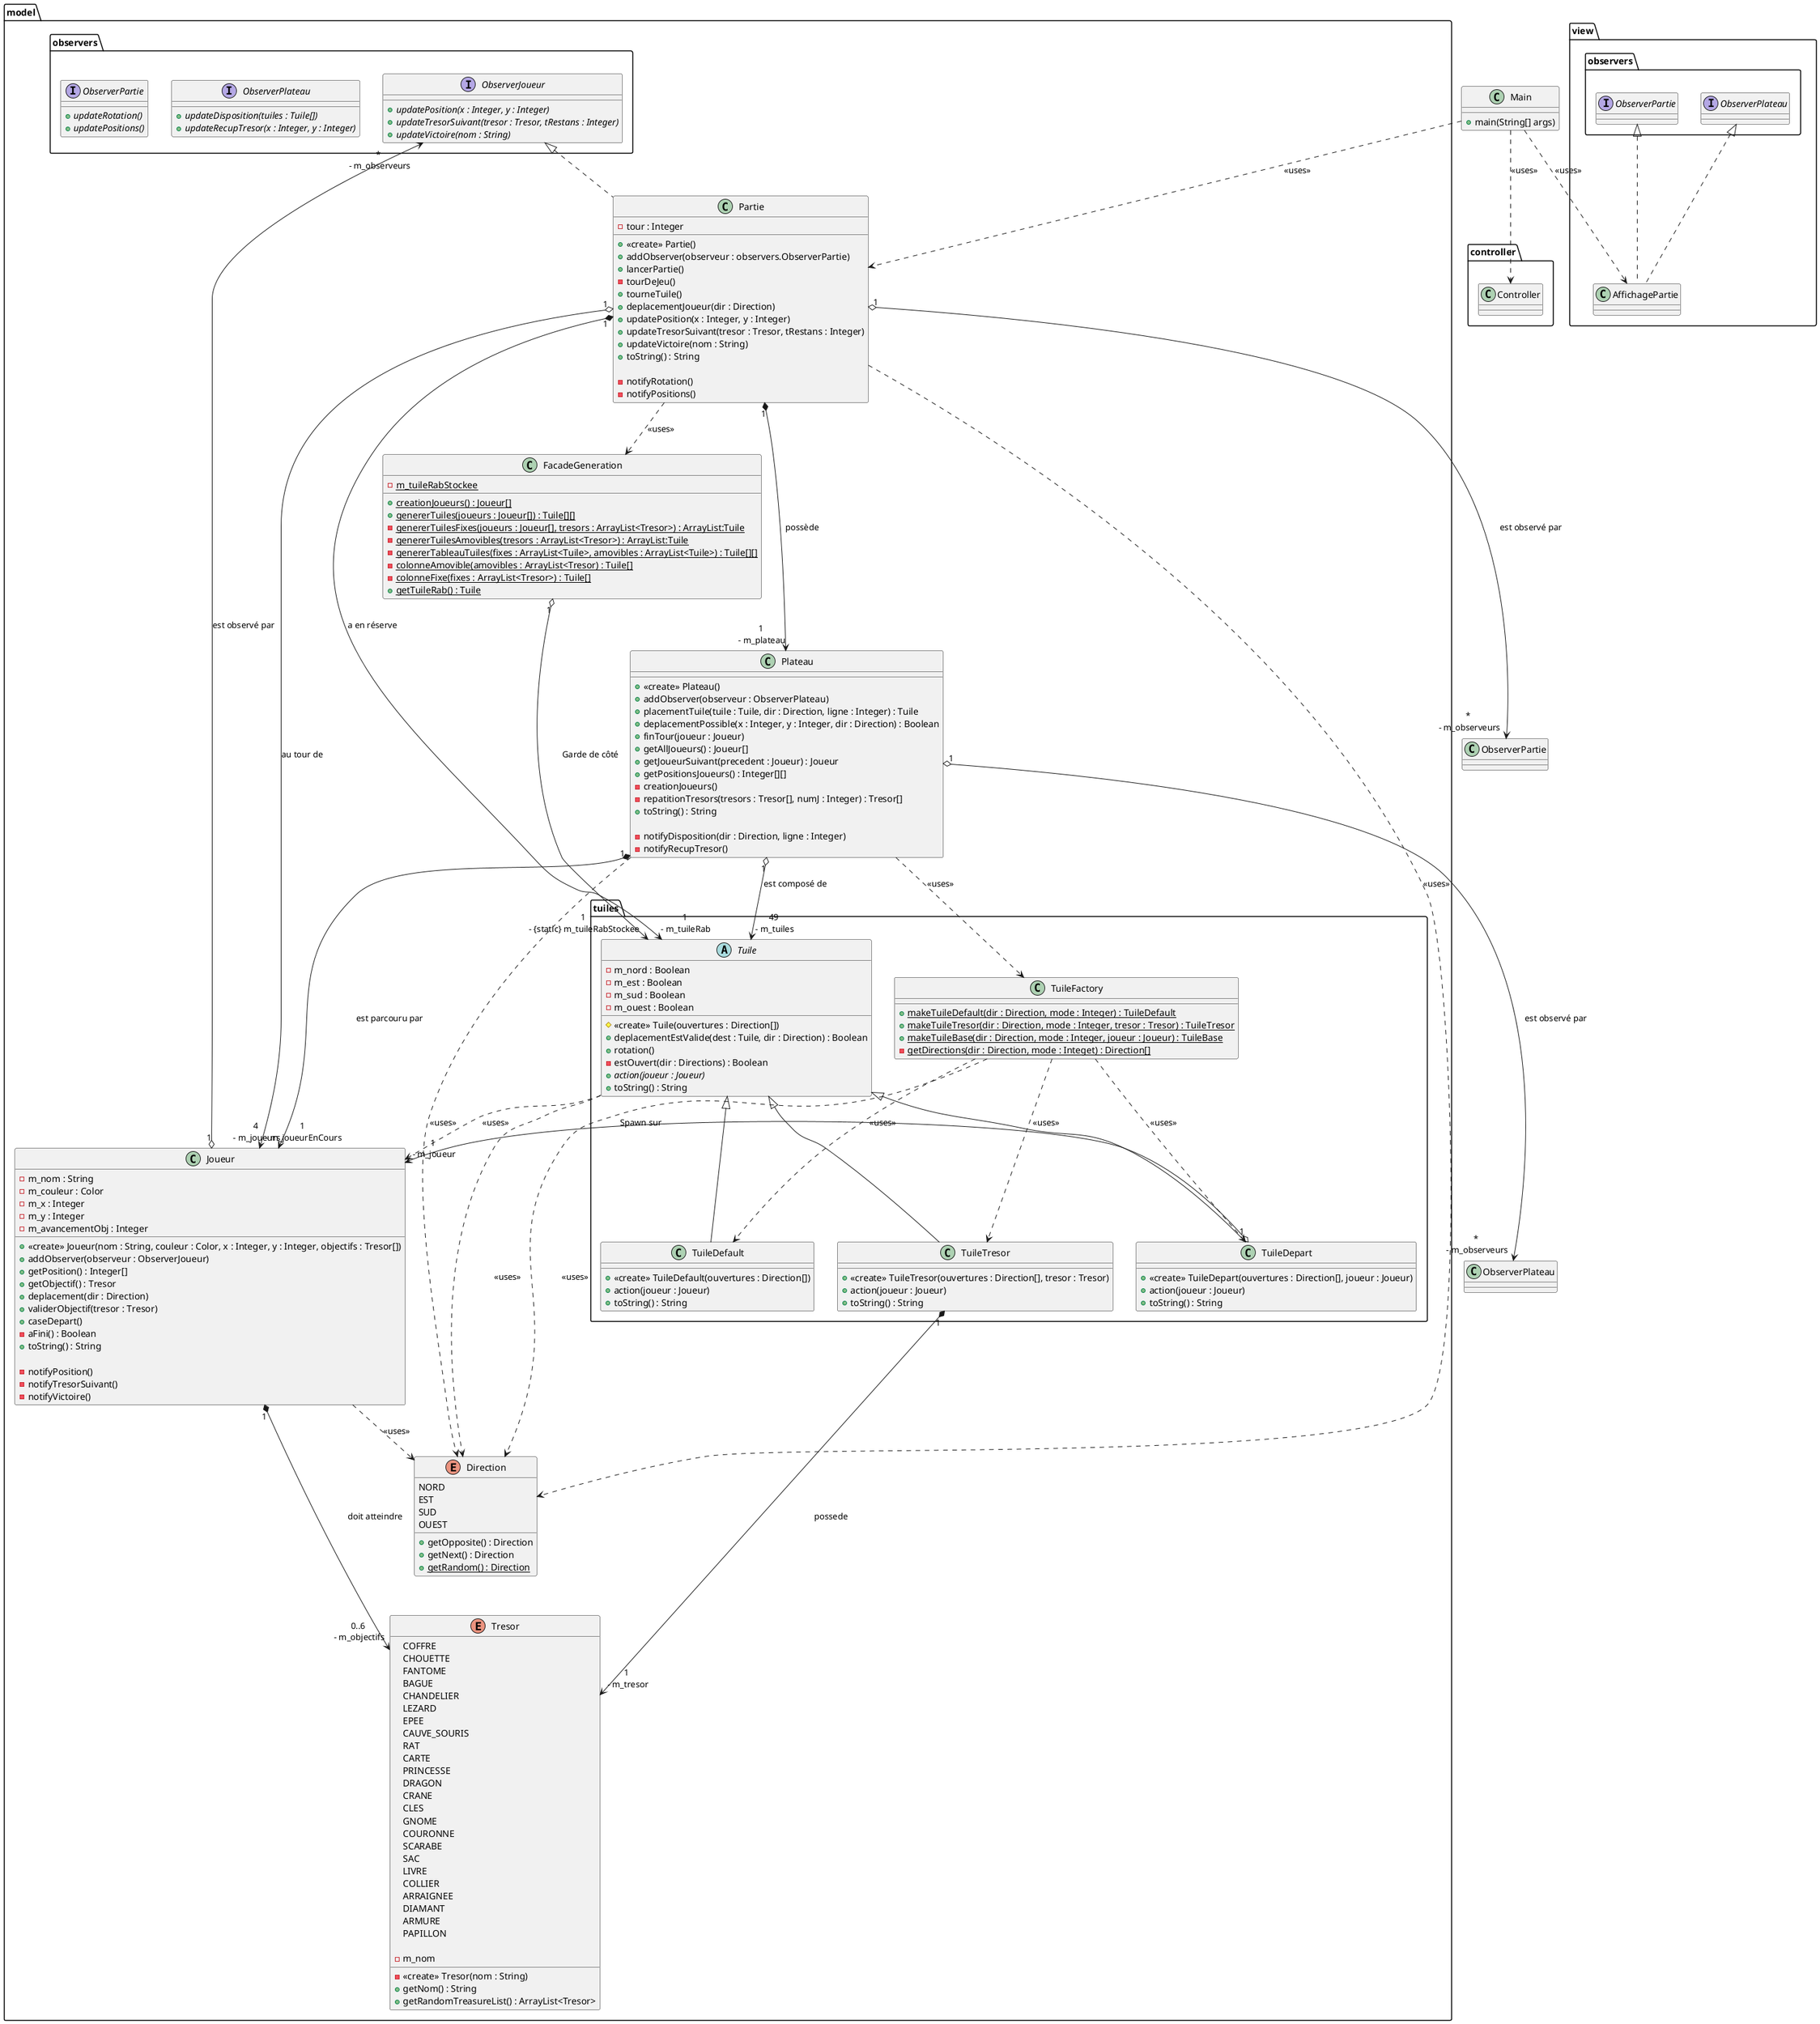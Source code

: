 @startuml
'https://plantuml.com/class-diagram

class Main
{
    + main(String[] args)
}

package model
{
    class Partie implements observers.ObserverJoueur
    {
        - tour : Integer

        + <<create>> Partie()
        + addObserver(observeur : observers.ObserverPartie)
        + lancerPartie()
        - tourDeJeu()
        + tourneTuile()
        + deplacementJoueur(dir : Direction)
        + updatePosition(x : Integer, y : Integer)
        + updateTresorSuivant(tresor : Tresor, tRestans : Integer)
        + updateVictoire(nom : String)
        + toString() : String

        - notifyRotation()
        - notifyPositions()
    }

    class FacadeGeneration
    {
        - {static} m_tuileRabStockee
        + {static} creationJoueurs() : Joueur[]
        + {static} genererTuiles(joueurs : Joueur[]) : Tuile[][]
        - {static} genererTuilesFixes(joueurs : Joueur[], tresors : ArrayList<Tresor>) : ArrayList:Tuile
        - {static} genererTuilesAmovibles(tresors : ArrayList<Tresor>) : ArrayList:Tuile
        - {static} genererTableauTuiles(fixes : ArrayList<Tuile>, amovibles : ArrayList<Tuile>) : Tuile[][]
        - {static} colonneAmovible(amovibles : ArrayList<Tresor) : Tuile[]
        - {static} colonneFixe(fixes : ArrayList<Tresor>) : Tuile[]
        + {static} getTuileRab() : Tuile
    }

    class Plateau
    {
        + <<create>> Plateau()
        + addObserver(observeur : ObserverPlateau)
        + placementTuile(tuile : Tuile, dir : Direction, ligne : Integer) : Tuile
        + deplacementPossible(x : Integer, y : Integer, dir : Direction) : Boolean
        + finTour(joueur : Joueur)
        + getAllJoueurs() : Joueur[]
        + getJoueurSuivant(precedent : Joueur) : Joueur
        + getPositionsJoueurs() : Integer[][]
        - creationJoueurs()
        - repatitionTresors(tresors : Tresor[], numJ : Integer) : Tresor[]
        + toString() : String

        - notifyDisposition(dir : Direction, ligne : Integer)
        - notifyRecupTresor()
    }

    enum Direction
    {
        NORD
        EST
        SUD
        OUEST

        + getOpposite() : Direction
        + getNext() : Direction
        + {static} getRandom() : Direction
    }

    package tuiles
    {
        class TuileFactory
        {
            + {static} makeTuileDefault(dir : Direction, mode : Integer) : TuileDefault
            + {static} makeTuileTresor(dir : Direction, mode : Integer, tresor : Tresor) : TuileTresor
            + {static} makeTuileBase(dir : Direction, mode : Integer, joueur : Joueur) : TuileBase
            - {static} getDirections(dir : Direction, mode : Integet) : Direction[]
        }

        abstract class Tuile
        {
            - m_nord : Boolean
            - m_est : Boolean
            - m_sud : Boolean
            - m_ouest : Boolean

            # <<create>> Tuile(ouvertures : Direction[])
            + deplacementEstValide(dest : Tuile, dir : Direction) : Boolean
            + rotation()
            - estOuvert(dir : Directions) : Boolean
            + {abstract} action(joueur : Joueur)
            + toString() : String
        }

        class TuileDefault extends Tuile
        {
            + <<create>> TuileDefault(ouvertures : Direction[])
            + action(joueur : Joueur)
            + toString() : String
        }
        /'
        TuileDefault ..> Direction : <<uses>>
        TuileDefault ..> Joueur : <<uses>>'/

        class TuileDepart extends Tuile
        {
            + <<create>> TuileDepart(ouvertures : Direction[], joueur : Joueur)
            + action(joueur : Joueur)
            + toString() : String
        }
        /'
        TuileDepart ..> Direction : <<uses>>
        TuileDepart ..> Joueur : <<uses>> '/

        class TuileTresor extends Tuile
        {
            + <<create>> TuileTresor(ouvertures : Direction[], tresor : Tresor)
            + action(joueur : Joueur)
            + toString() : String
        }
        /'
        TuileTresor ..> Direction : <<uses>>
        TuileTresor ..> Joueur : <<uses>>
        TuileTresor ..> Tresor : <<uses>>'/
    }

    class Joueur
    {
        - m_nom : String
        - m_couleur : Color
        - m_x : Integer
        - m_y : Integer
        - m_avancementObj : Integer

        + <<create>> Joueur(nom : String, couleur : Color, x : Integer, y : Integer, objectifs : Tresor[])
        + addObserver(observeur : ObserverJoueur)
        + getPosition() : Integer[]
        + getObjectif() : Tresor
        + deplacement(dir : Direction)
        + validerObjectif(tresor : Tresor)
        + caseDepart()
        - aFini() : Boolean
        + toString() : String

        - notifyPosition()
        - notifyTresorSuivant()
        - notifyVictoire()
    }

    enum Tresor
    {
        COFFRE
        CHOUETTE
        FANTOME
        BAGUE
        CHANDELIER
        LEZARD
        EPEE
        CAUVE_SOURIS
        RAT
        CARTE
        PRINCESSE
        DRAGON
        CRANE
        CLES
        GNOME
        COURONNE
        SCARABE
        SAC
        LIVRE
        COLLIER
        ARRAIGNEE
        DIAMANT
        ARMURE
        PAPILLON

        - <<create>> Tresor(nom : String)
        - m_nom
        + getNom() : String
        + getRandomTreasureList() : ArrayList<Tresor>
    }

    package observers
    {
        interface ObserverJoueur
        {
            + {abstract} updatePosition(x : Integer, y : Integer)
            + {abstract} updateTresorSuivant(tresor : Tresor, tRestans : Integer)
            + {abstract} updateVictoire(nom : String)
        }

        interface ObserverPlateau
        {
            + {abstract} updateDisposition(tuiles : Tuile[])
            + {abstract} updateRecupTresor(x : Integer, y : Integer)
        }

        interface ObserverPartie
        {
            + {abstract} updateRotation()
            + {abstract} updatePositions()
        }
    }
}

package view
{
    class AffichagePartie implements observers.ObserverPartie, observers.ObserverPlateau
    {

    }
}

package controller
{
    class Controller
    {

    }
}

Main ..> Partie : <<uses>>
Main ..> Controller : <<uses>>
Main ..> AffichagePartie : <<uses>>
Joueur ..> Direction : <<uses>>
'Joueur ..> Tresor : <<uses>>
Tuile ..> Direction : <<uses>>
Tuile ..> Joueur : <<uses>>
TuileFactory ..> TuileDefault : <<uses>>
TuileFactory ..> TuileTresor : <<uses>>
TuileFactory ..> TuileDepart : <<uses>>
TuileFactory ..> Direction : <<uses>>
Plateau ..> Direction : <<uses>>
Plateau ..> TuileFactory : <<uses>>
Partie ..> Direction : <<uses>>
Partie ..> FacadeGeneration : <<uses>>

Partie "1" *---> "1\n - m_plateau" Plateau : possède
Partie "1" *---> "1\n - m_tuileRab" Tuile : a en réserve
Partie "1" o---> "1\n - m_joueurEnCours" Joueur : au tour de
Partie "1" o---> "*\n - m_observeurs" ObserverPartie : est observé par

FacadeGeneration "1" o---> "1\n - {static} m_tuileRabStockee" Tuile : Garde de côté

Plateau "1" o---> "49\n - m_tuiles" Tuile : est composé de
Plateau "1" *---> "4\n - m_joueurs" Joueur : est parcouru par
Plateau "1" o---> "*\n - m_observeurs" ObserverPlateau : est observé par

TuileTresor "1" *---> "1\n - m_tresor" Tresor : possede
TuileDepart "1" o---> "1\n - m_joueur" Joueur : Spawn sur

Joueur "1" *---> "0..6\n - m_objectifs" Tresor : doit atteindre
Joueur "1" o---> "*\n - m_observeurs" ObserverJoueur : est observé par

@enduml